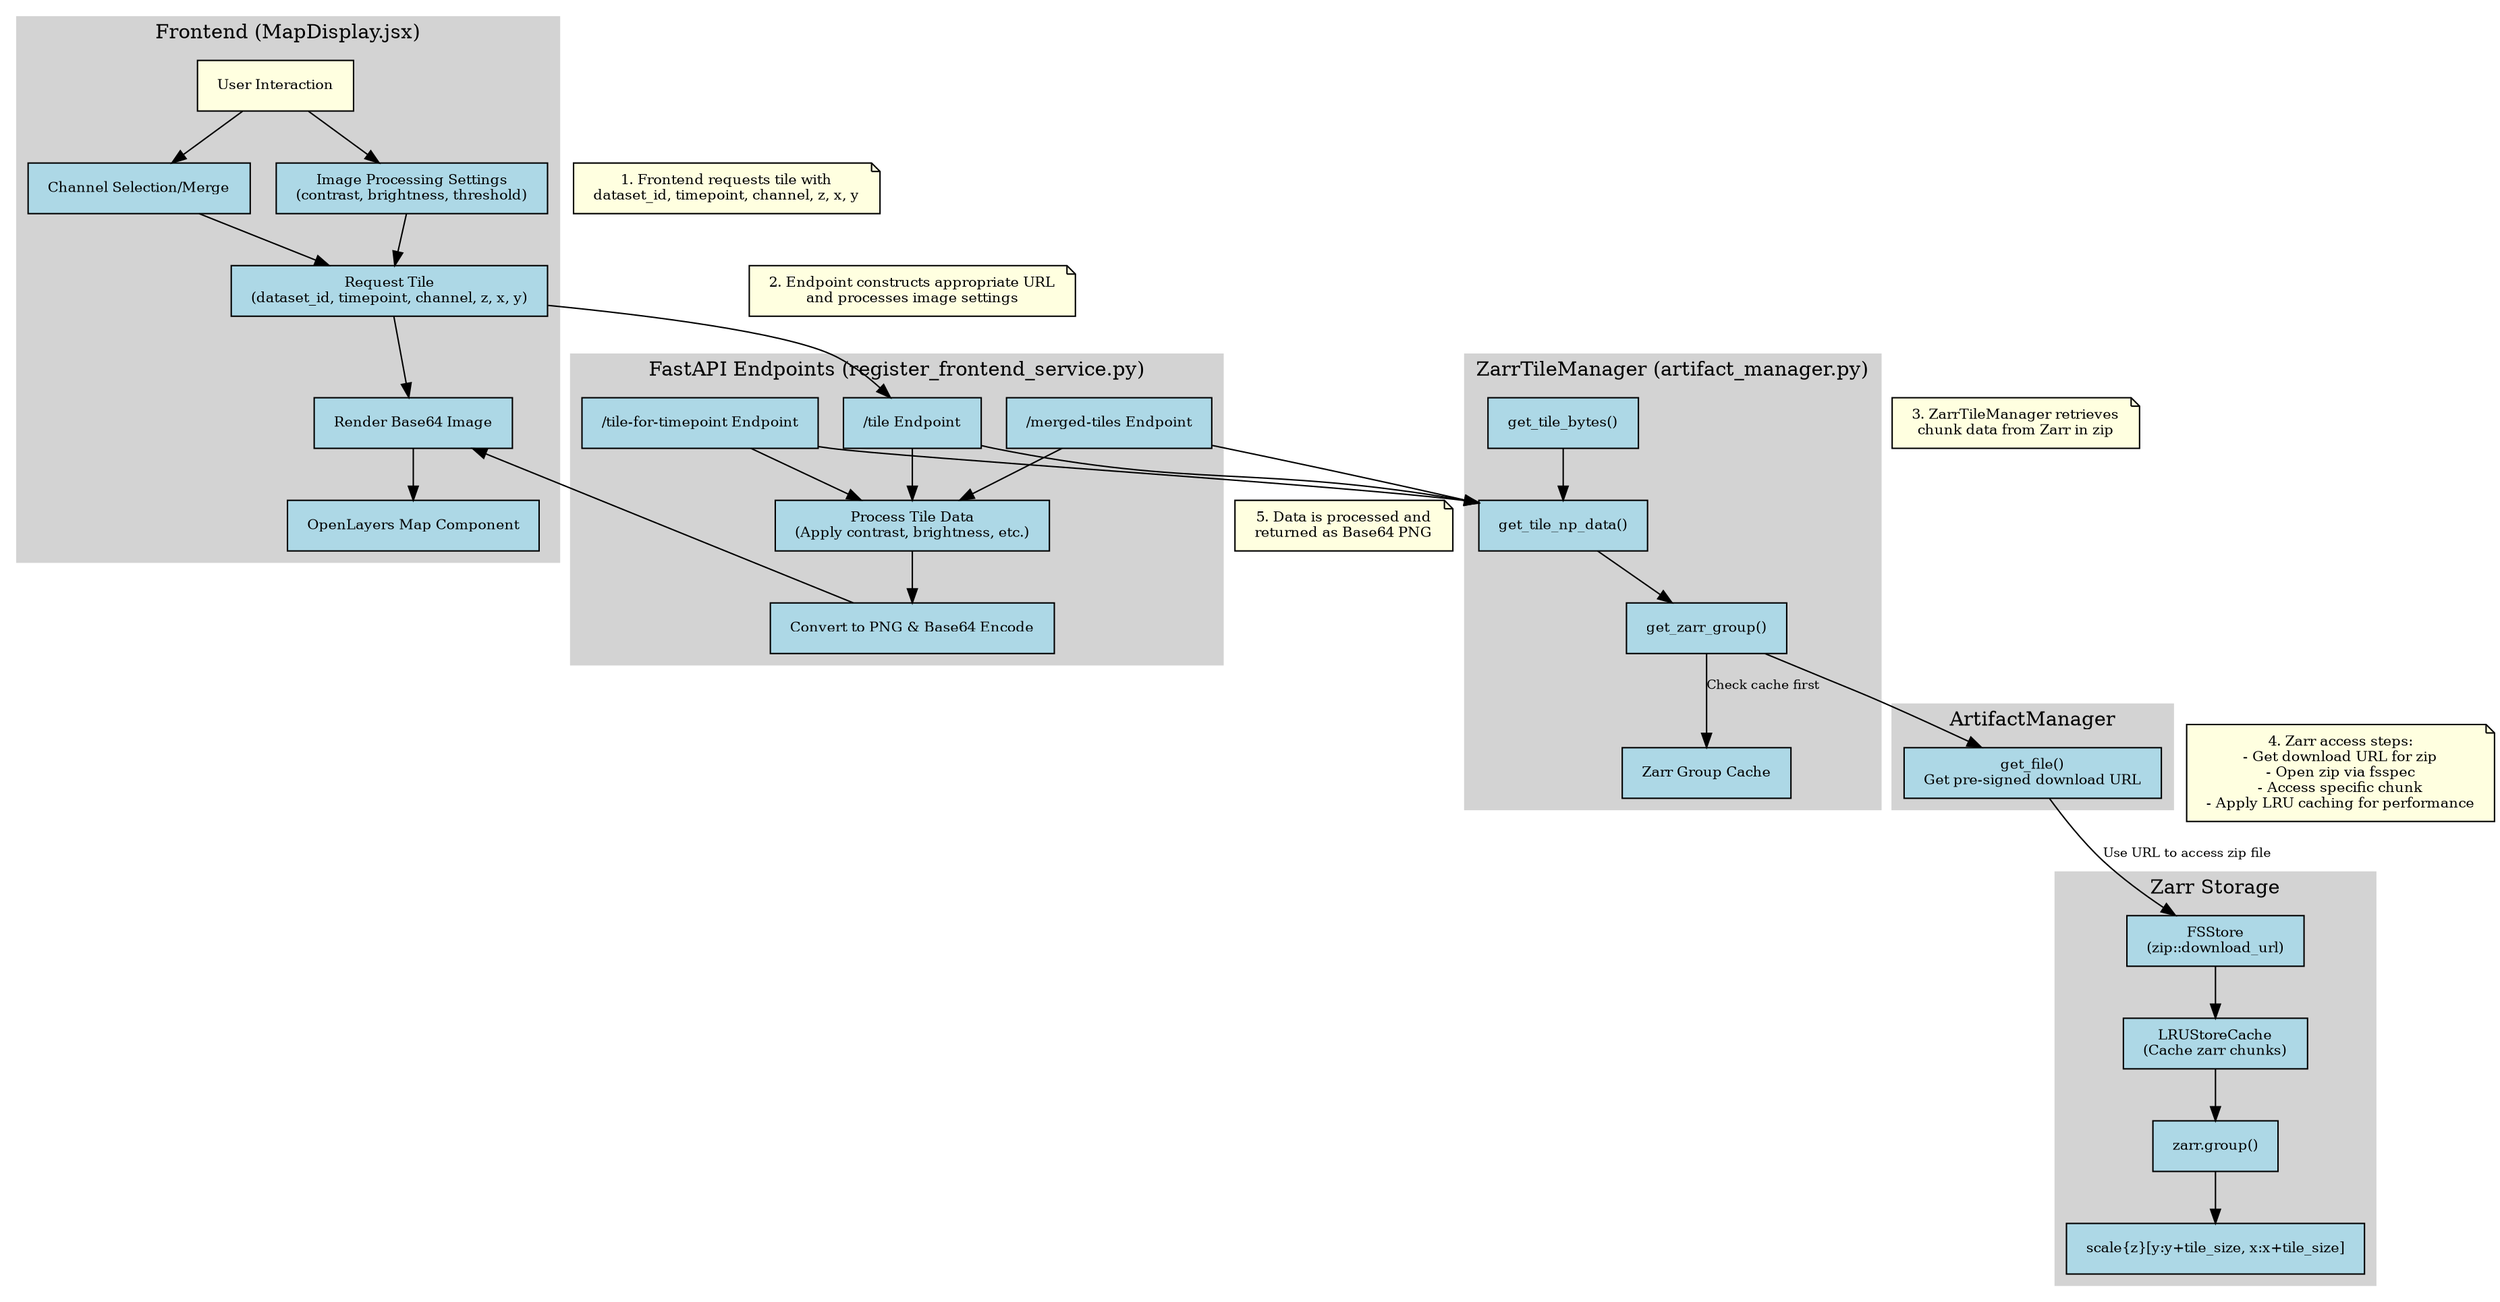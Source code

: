 digraph ZarrTileWorkflow {
    // Graph settings
    rankdir=TB;
    node [shape=box, style=filled, fillcolor=lightblue, fontsize=10, margin="0.2,0.1"];
    edge [fontsize=9];
    
    // Frontend components
    subgraph cluster_frontend {
        label="Frontend (MapDisplay.jsx)";
        style=filled;
        color=lightgrey;
        
        user [label="User Interaction", fillcolor=lightyellow];
        map_component [label="OpenLayers Map Component"];
        channel_selection [label="Channel Selection/Merge"];
        image_processing [label="Image Processing Settings\n(contrast, brightness, threshold)"];
        request_tile [label="Request Tile\n(dataset_id, timepoint, channel, z, x, y)"];
        render_tile [label="Render Base64 Image"];
        
        user -> channel_selection;
        user -> image_processing;
        channel_selection -> request_tile;
        image_processing -> request_tile;
        request_tile -> render_tile;
        render_tile -> map_component;
    }
    
    // Backend FastAPI endpoints
    subgraph cluster_fastapi {
        label="FastAPI Endpoints (register_frontend_service.py)";
        style=filled;
        color=lightgrey;
        
        tile_endpoint [label="/tile Endpoint"];
        merged_tiles_endpoint [label="/merged-tiles Endpoint"];
        timepoint_endpoint [label="/tile-for-timepoint Endpoint"];
        process_image [label="Process Tile Data\n(Apply contrast, brightness, etc.)"];
        encode_image [label="Convert to PNG & Base64 Encode"];
        
        tile_endpoint -> process_image;
        merged_tiles_endpoint -> process_image;
        timepoint_endpoint -> process_image;
        process_image -> encode_image;
    }
    
    // ZarrTileManager
    subgraph cluster_zarr_manager {
        label="ZarrTileManager (artifact_manager.py)";
        style=filled;
        color=lightgrey;
        
        get_tile_bytes [label="get_tile_bytes()"];
        get_tile_np_data [label="get_tile_np_data()"];
        get_zarr_group [label="get_zarr_group()"];
        zarr_cache [label="Zarr Group Cache"];
        
        get_tile_bytes -> get_tile_np_data;
        get_tile_np_data -> get_zarr_group;
        get_zarr_group -> zarr_cache [label="Check cache first"];
    }
    
    // Artifact Manager
    subgraph cluster_artifact_manager {
        label="ArtifactManager";
        style=filled;
        color=lightgrey;
        
        get_file [label="get_file()\nGet pre-signed download URL"];
    }
    
    // Zarr Storage
    subgraph cluster_zarr_storage {
        label="Zarr Storage";
        style=filled;
        color=lightgrey;
        
        fsstore [label="FSStore\n(zip::download_url)"];
        lru_cache [label="LRUStoreCache\n(Cache zarr chunks)"];
        zarr_group [label="zarr.group()"];
        zarr_array [label="scale{z}[y:y+tile_size, x:x+tile_size]"];
        
        fsstore -> lru_cache;
        lru_cache -> zarr_group;
        zarr_group -> zarr_array;
    }
    
    // Connect the clusters
    request_tile -> tile_endpoint [lhead=cluster_fastapi];
    encode_image -> render_tile;
    
    tile_endpoint -> get_tile_np_data;
    merged_tiles_endpoint -> get_tile_np_data;
    timepoint_endpoint -> get_tile_np_data;
    
    get_zarr_group -> get_file;
    get_file -> fsstore [label="Use URL to access zip file"];
    
    // Key data flow explanation
    data_flow1 [shape=note, fillcolor=lightyellow, label="1. Frontend requests tile with\ndataset_id, timepoint, channel, z, x, y"];
    data_flow2 [shape=note, fillcolor=lightyellow, label="2. Endpoint constructs appropriate URL\nand processes image settings"];
    data_flow3 [shape=note, fillcolor=lightyellow, label="3. ZarrTileManager retrieves\nchunk data from Zarr in zip"];
    data_flow4 [shape=note, fillcolor=lightyellow, label="4. Zarr access steps:\n- Get download URL for zip\n- Open zip via fsspec\n- Access specific chunk\n- Apply LRU caching for performance"];
    data_flow5 [shape=note, fillcolor=lightyellow, label="5. Data is processed and\nreturned as Base64 PNG"];
    
    data_flow1 -> request_tile [style=invis];
    data_flow2 -> tile_endpoint [style=invis];
    data_flow3 -> get_tile_np_data [style=invis];
    data_flow4 -> fsstore [style=invis];
    data_flow5 -> encode_image [style=invis];
} 